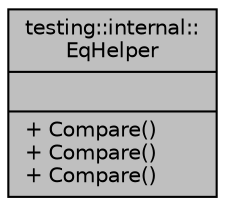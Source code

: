 digraph "testing::internal::EqHelper"
{
 // LATEX_PDF_SIZE
  bgcolor="transparent";
  edge [fontname="Helvetica",fontsize="10",labelfontname="Helvetica",labelfontsize="10"];
  node [fontname="Helvetica",fontsize="10",shape=record];
  Node1 [label="{testing::internal::\lEqHelper\n||+ Compare()\l+ Compare()\l+ Compare()\l}",height=0.2,width=0.4,color="black", fillcolor="grey75", style="filled", fontcolor="black",tooltip=" "];
}
